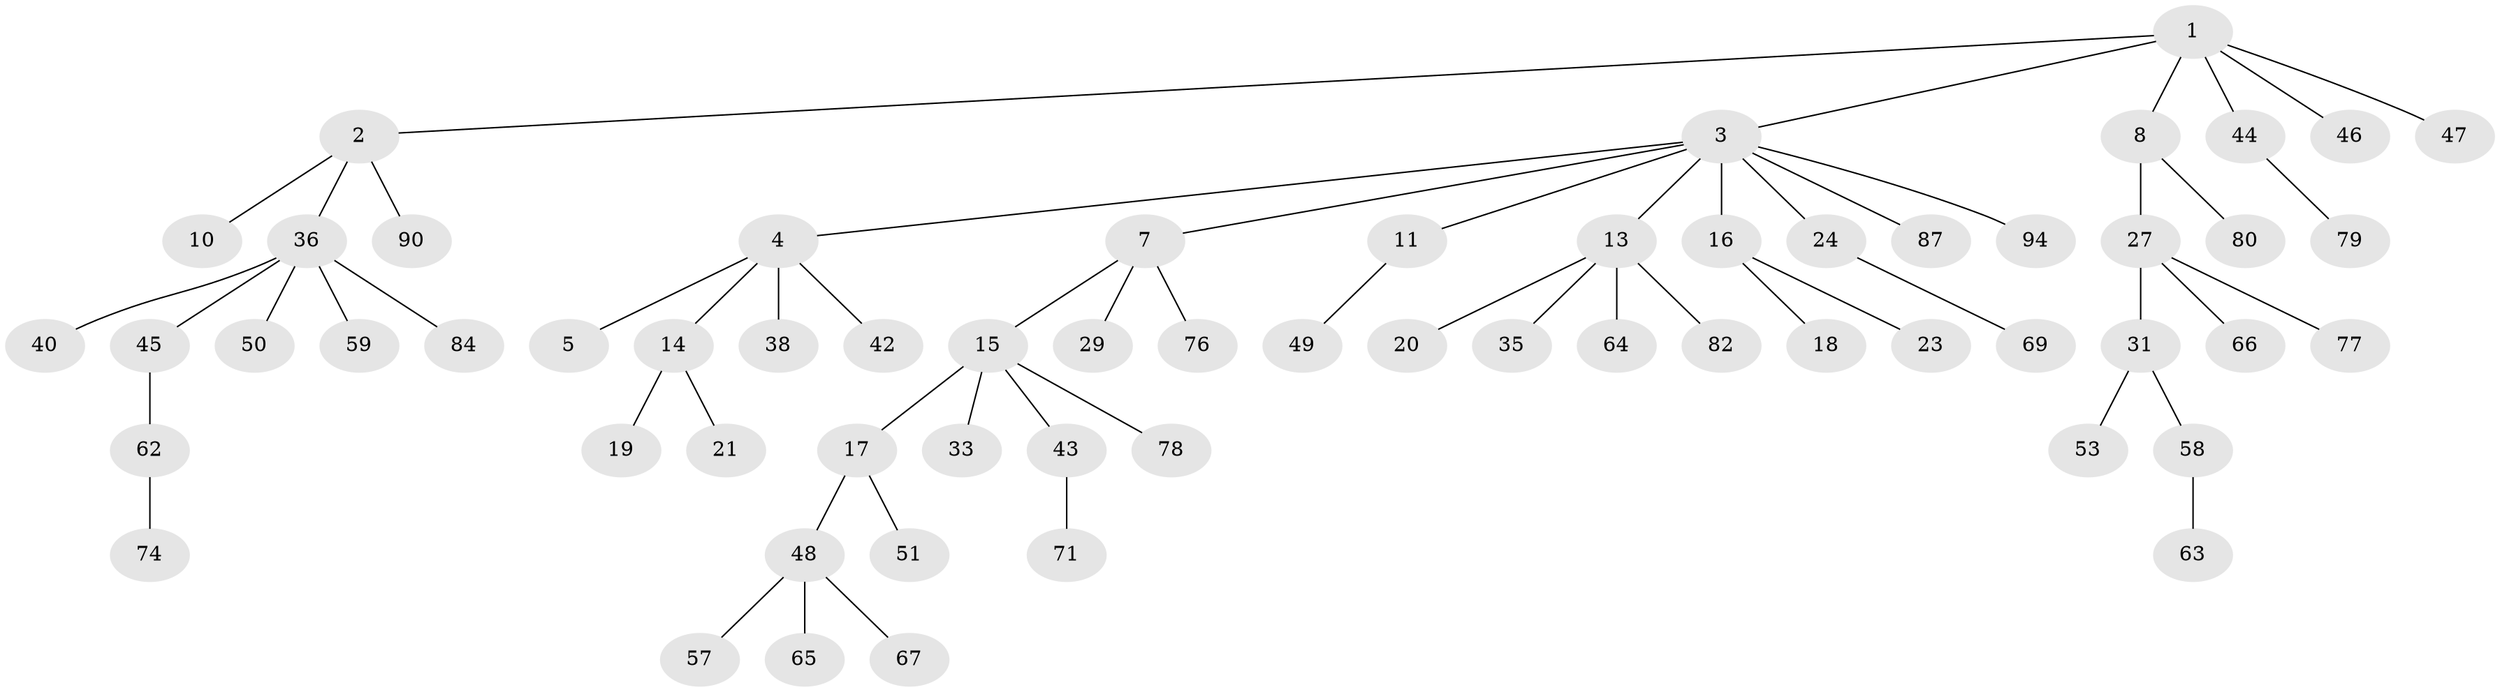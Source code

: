 // Generated by graph-tools (version 1.1) at 2025/24/03/03/25 07:24:05]
// undirected, 61 vertices, 60 edges
graph export_dot {
graph [start="1"]
  node [color=gray90,style=filled];
  1 [super="+26"];
  2 [super="+6"];
  3 [super="+12"];
  4 [super="+34"];
  5 [super="+9"];
  7 [super="+32"];
  8 [super="+52"];
  10 [super="+75"];
  11;
  13 [super="+83"];
  14;
  15 [super="+25"];
  16 [super="+41"];
  17 [super="+72"];
  18 [super="+22"];
  19 [super="+61"];
  20 [super="+28"];
  21 [super="+30"];
  23;
  24 [super="+56"];
  27 [super="+39"];
  29 [super="+85"];
  31;
  33;
  35 [super="+54"];
  36 [super="+37"];
  38;
  40;
  42;
  43;
  44 [super="+73"];
  45;
  46;
  47;
  48 [super="+55"];
  49 [super="+68"];
  50;
  51 [super="+60"];
  53 [super="+86"];
  57;
  58 [super="+70"];
  59;
  62;
  63 [super="+88"];
  64;
  65 [super="+93"];
  66;
  67 [super="+81"];
  69;
  71;
  74 [super="+89"];
  76;
  77;
  78 [super="+91"];
  79 [super="+92"];
  80;
  82;
  84;
  87;
  90;
  94;
  1 -- 2;
  1 -- 3;
  1 -- 8;
  1 -- 44;
  1 -- 46;
  1 -- 47;
  2 -- 10;
  2 -- 36;
  2 -- 90;
  3 -- 4;
  3 -- 7;
  3 -- 11;
  3 -- 13;
  3 -- 16;
  3 -- 24;
  3 -- 94;
  3 -- 87;
  4 -- 5;
  4 -- 14;
  4 -- 42;
  4 -- 38;
  7 -- 15;
  7 -- 29;
  7 -- 76;
  8 -- 27;
  8 -- 80;
  11 -- 49;
  13 -- 20;
  13 -- 35;
  13 -- 64;
  13 -- 82;
  14 -- 19;
  14 -- 21;
  15 -- 17;
  15 -- 33;
  15 -- 78;
  15 -- 43;
  16 -- 18;
  16 -- 23;
  17 -- 48;
  17 -- 51;
  24 -- 69;
  27 -- 31;
  27 -- 66;
  27 -- 77;
  31 -- 53;
  31 -- 58;
  36 -- 40;
  36 -- 50;
  36 -- 59;
  36 -- 84;
  36 -- 45;
  43 -- 71;
  44 -- 79;
  45 -- 62;
  48 -- 67;
  48 -- 65;
  48 -- 57;
  58 -- 63;
  62 -- 74;
}
